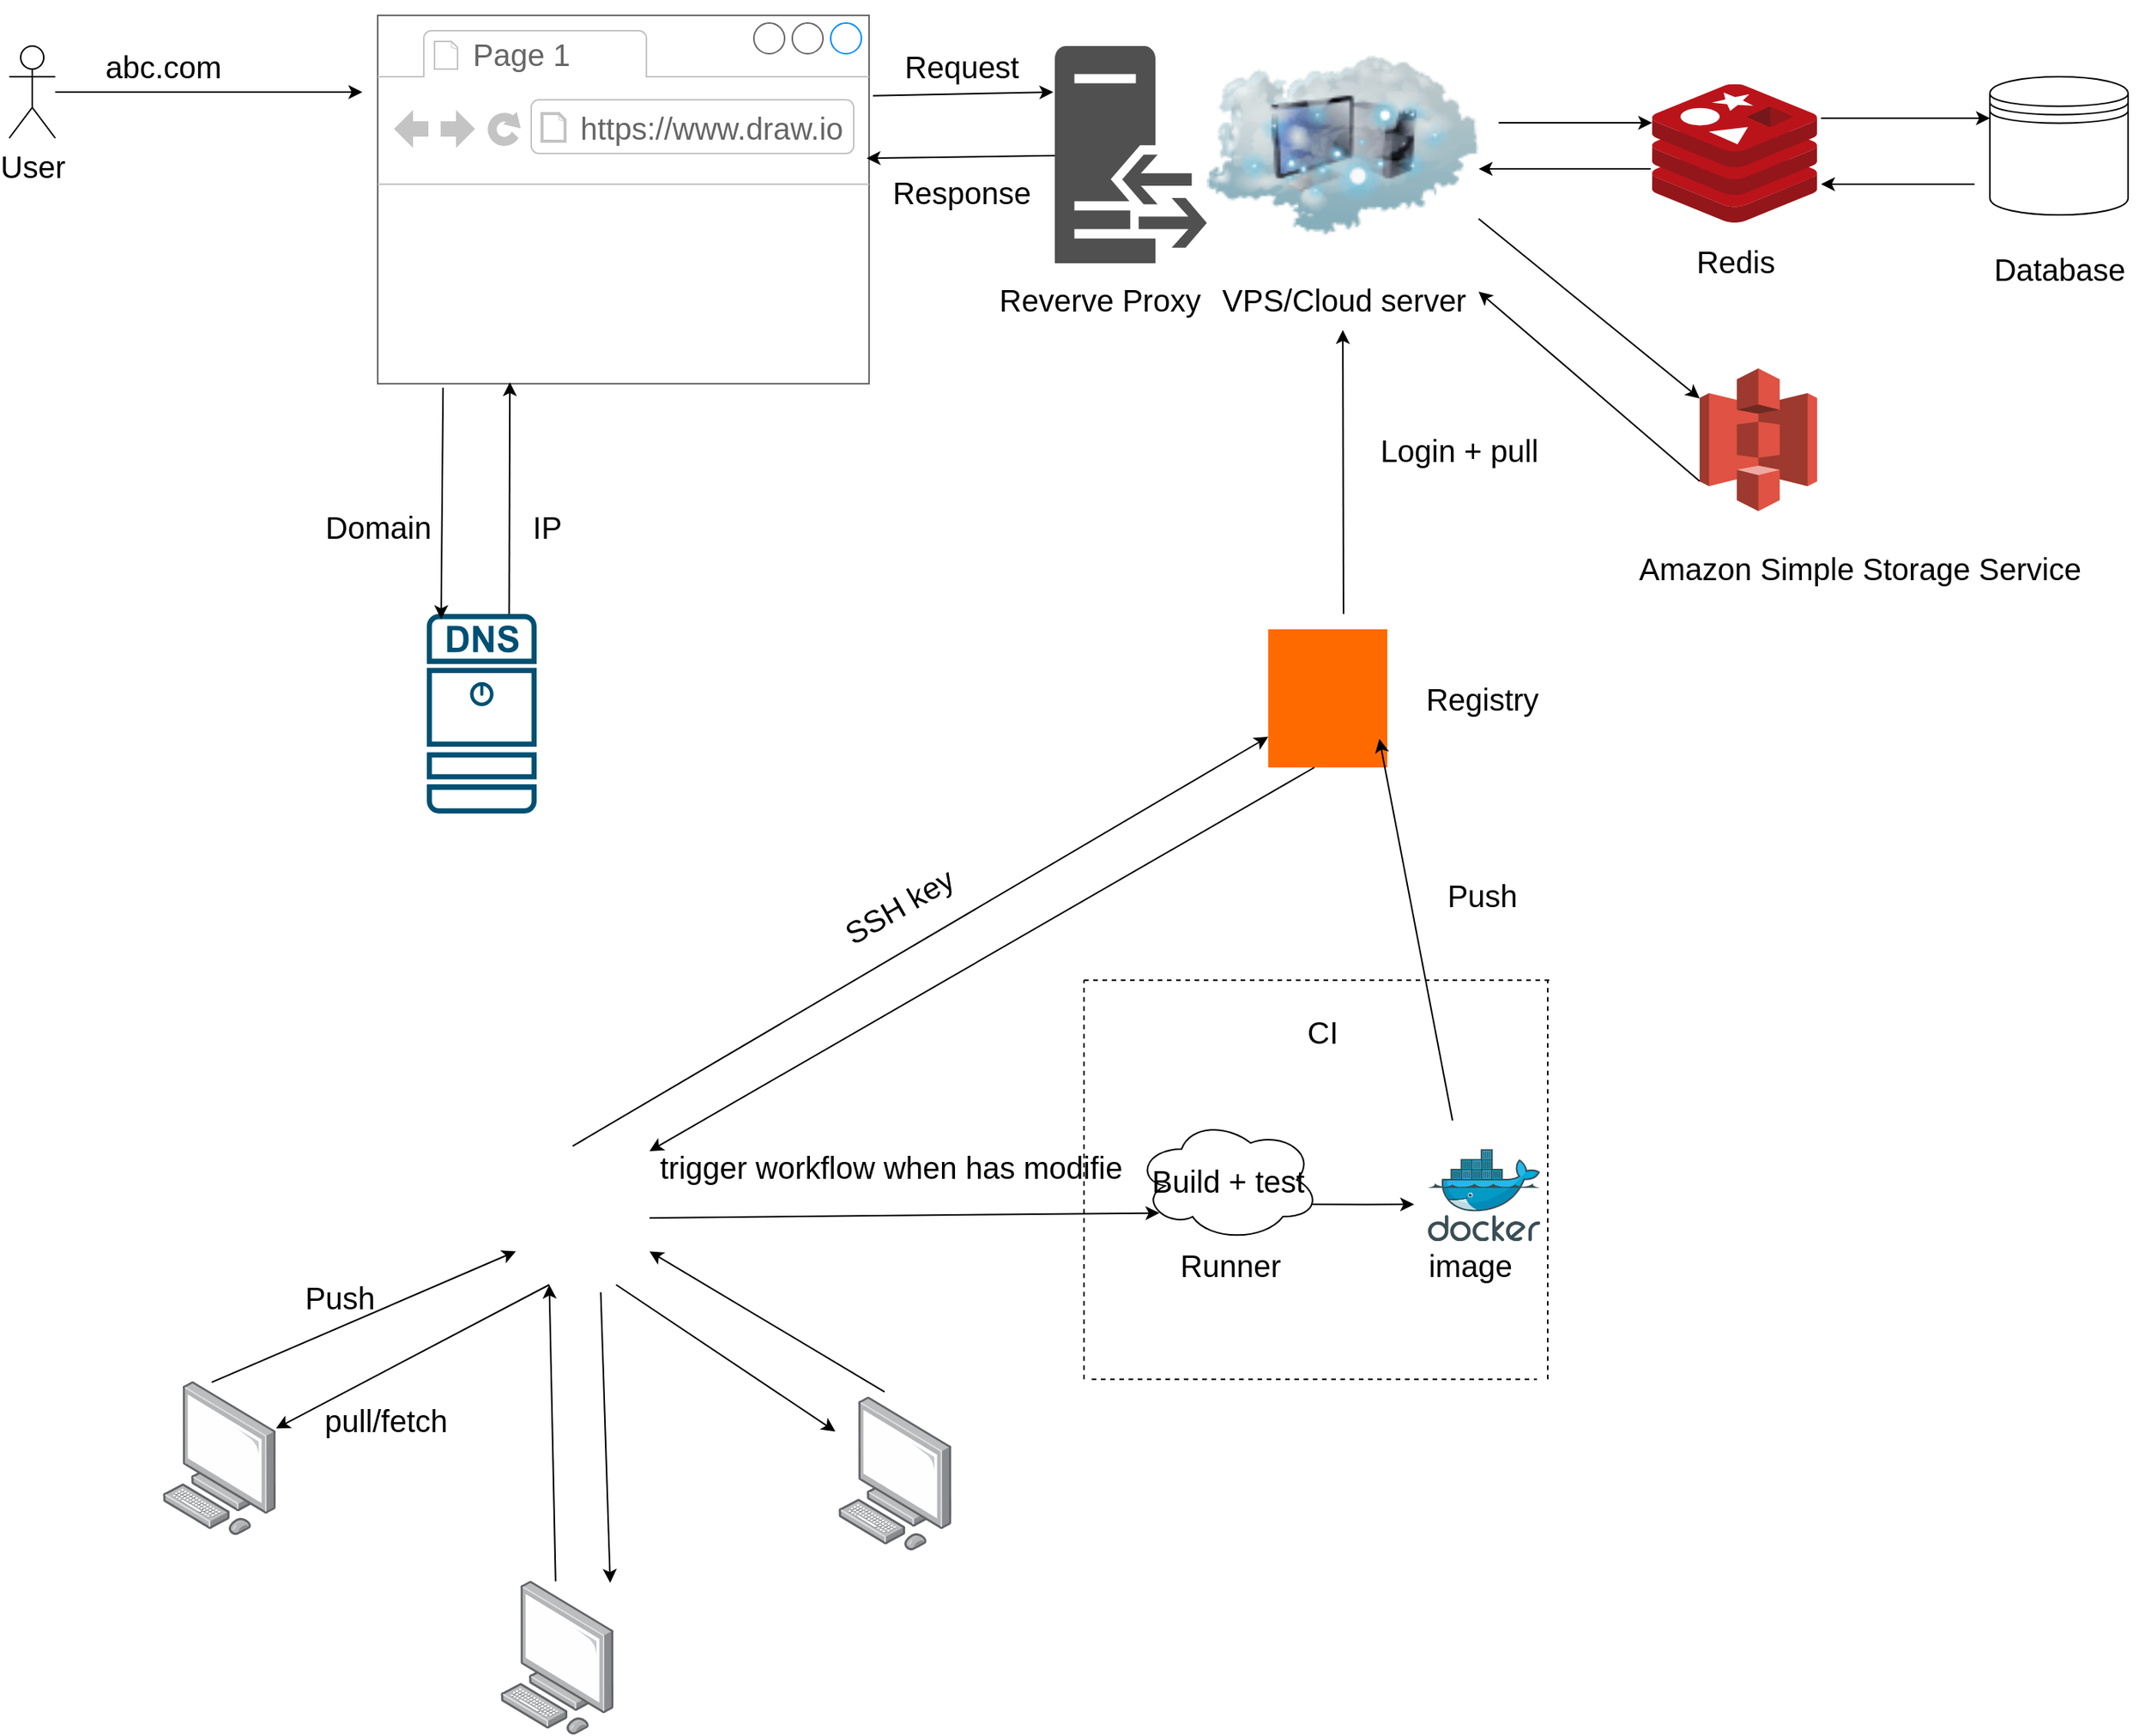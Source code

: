 <mxfile version="28.2.5">
  <diagram name="Page-1" id="d4Z6jyM8x4STPub6Q7om">
    <mxGraphModel dx="1721" dy="1171" grid="1" gridSize="10" guides="1" tooltips="1" connect="1" arrows="1" fold="1" page="1" pageScale="1" pageWidth="827" pageHeight="1169" math="0" shadow="0">
      <root>
        <mxCell id="0" />
        <mxCell id="1" parent="0" />
        <mxCell id="EvZ-vcAHkfg4g7H3SqCY-1" value="User" style="shape=umlActor;verticalLabelPosition=bottom;verticalAlign=top;html=1;outlineConnect=0;fontSize=20;" vertex="1" parent="1">
          <mxGeometry x="70" y="40" width="30" height="60" as="geometry" />
        </mxCell>
        <mxCell id="EvZ-vcAHkfg4g7H3SqCY-2" value="" style="endArrow=classic;html=1;rounded=0;fontSize=20;" edge="1" parent="1" source="EvZ-vcAHkfg4g7H3SqCY-1">
          <mxGeometry width="50" height="50" relative="1" as="geometry">
            <mxPoint x="280" y="260" as="sourcePoint" />
            <mxPoint x="300" y="70" as="targetPoint" />
          </mxGeometry>
        </mxCell>
        <mxCell id="EvZ-vcAHkfg4g7H3SqCY-3" value="" style="strokeWidth=1;shadow=0;dashed=0;align=center;html=1;shape=mxgraph.mockup.containers.browserWindow;rSize=0;strokeColor=#666666;strokeColor2=#008cff;strokeColor3=#c4c4c4;mainText=,;recursiveResize=0;fontSize=20;" vertex="1" parent="1">
          <mxGeometry x="310" y="20" width="320" height="240" as="geometry" />
        </mxCell>
        <mxCell id="EvZ-vcAHkfg4g7H3SqCY-4" value="Page 1" style="strokeWidth=1;shadow=0;dashed=0;align=center;html=1;shape=mxgraph.mockup.containers.anchor;fontSize=20;fontColor=#666666;align=left;whiteSpace=wrap;" vertex="1" parent="EvZ-vcAHkfg4g7H3SqCY-3">
          <mxGeometry x="60" y="12" width="110" height="26" as="geometry" />
        </mxCell>
        <mxCell id="EvZ-vcAHkfg4g7H3SqCY-5" value="https://www.draw.io" style="strokeWidth=1;shadow=0;dashed=0;align=center;html=1;shape=mxgraph.mockup.containers.anchor;rSize=0;fontSize=20;fontColor=#666666;align=left;" vertex="1" parent="EvZ-vcAHkfg4g7H3SqCY-3">
          <mxGeometry x="130" y="60" width="250" height="26" as="geometry" />
        </mxCell>
        <mxCell id="EvZ-vcAHkfg4g7H3SqCY-6" value="abc.com" style="text;html=1;align=center;verticalAlign=middle;resizable=0;points=[];autosize=1;strokeColor=none;fillColor=none;fontSize=20;" vertex="1" parent="1">
          <mxGeometry x="120" y="33" width="100" height="40" as="geometry" />
        </mxCell>
        <mxCell id="EvZ-vcAHkfg4g7H3SqCY-7" value="" style="sketch=0;points=[[0.015,0.015,0],[0.985,0.015,0],[0.985,0.985,0],[0.015,0.985,0],[0.25,0,0],[0.5,0,0],[0.75,0,0],[1,0.25,0],[1,0.5,0],[1,0.75,0],[0.75,1,0],[0.5,1,0],[0.25,1,0],[0,0.75,0],[0,0.5,0],[0,0.25,0]];verticalLabelPosition=bottom;html=1;verticalAlign=top;aspect=fixed;align=center;pointerEvents=1;shape=mxgraph.cisco19.dns_server;fillColor=#005073;strokeColor=none;fontSize=20;" vertex="1" parent="1">
          <mxGeometry x="342" y="410" width="71.5" height="130" as="geometry" />
        </mxCell>
        <mxCell id="EvZ-vcAHkfg4g7H3SqCY-8" value="" style="endArrow=classic;html=1;rounded=0;exitX=0.133;exitY=1.011;exitDx=0;exitDy=0;exitPerimeter=0;entryX=0.13;entryY=0.026;entryDx=0;entryDy=0;entryPerimeter=0;fontSize=20;" edge="1" parent="1" source="EvZ-vcAHkfg4g7H3SqCY-3" target="EvZ-vcAHkfg4g7H3SqCY-7">
          <mxGeometry width="50" height="50" relative="1" as="geometry">
            <mxPoint x="380" y="430" as="sourcePoint" />
            <mxPoint x="430" y="380" as="targetPoint" />
          </mxGeometry>
        </mxCell>
        <mxCell id="EvZ-vcAHkfg4g7H3SqCY-9" value="Domain" style="text;html=1;align=center;verticalAlign=middle;resizable=0;points=[];autosize=1;strokeColor=none;fillColor=none;fontSize=20;" vertex="1" parent="1">
          <mxGeometry x="265" y="333" width="90" height="40" as="geometry" />
        </mxCell>
        <mxCell id="EvZ-vcAHkfg4g7H3SqCY-10" value="" style="endArrow=classic;html=1;rounded=0;exitX=0.75;exitY=0;exitDx=0;exitDy=0;exitPerimeter=0;entryX=0.269;entryY=0.996;entryDx=0;entryDy=0;entryPerimeter=0;fontSize=20;" edge="1" parent="1" source="EvZ-vcAHkfg4g7H3SqCY-7" target="EvZ-vcAHkfg4g7H3SqCY-3">
          <mxGeometry width="50" height="50" relative="1" as="geometry">
            <mxPoint x="380" y="430" as="sourcePoint" />
            <mxPoint x="400" y="270" as="targetPoint" />
          </mxGeometry>
        </mxCell>
        <mxCell id="EvZ-vcAHkfg4g7H3SqCY-11" value="IP" style="text;html=1;align=center;verticalAlign=middle;resizable=0;points=[];autosize=1;strokeColor=none;fillColor=none;fontSize=20;" vertex="1" parent="1">
          <mxGeometry x="400" y="333" width="40" height="40" as="geometry" />
        </mxCell>
        <mxCell id="EvZ-vcAHkfg4g7H3SqCY-12" value="" style="image;html=1;image=img/lib/clip_art/networking/Cloud_Computer_128x128.png" vertex="1" parent="1">
          <mxGeometry x="850" y="10" width="177" height="190" as="geometry" />
        </mxCell>
        <mxCell id="EvZ-vcAHkfg4g7H3SqCY-13" value="" style="sketch=0;pointerEvents=1;shadow=0;dashed=0;html=1;strokeColor=none;fillColor=#505050;labelPosition=center;verticalLabelPosition=bottom;verticalAlign=top;outlineConnect=0;align=center;shape=mxgraph.office.servers.reverse_proxy;fontSize=20;" vertex="1" parent="1">
          <mxGeometry x="751" y="40" width="99" height="141.5" as="geometry" />
        </mxCell>
        <mxCell id="EvZ-vcAHkfg4g7H3SqCY-14" value="Reverve Proxy" style="text;html=1;align=center;verticalAlign=middle;resizable=0;points=[];autosize=1;strokeColor=none;fillColor=none;fontSize=20;" vertex="1" parent="1">
          <mxGeometry x="705" y="185" width="150" height="40" as="geometry" />
        </mxCell>
        <mxCell id="EvZ-vcAHkfg4g7H3SqCY-15" value="" style="endArrow=classic;html=1;rounded=0;entryX=-0.01;entryY=0.212;entryDx=0;entryDy=0;entryPerimeter=0;exitX=1.008;exitY=0.218;exitDx=0;exitDy=0;exitPerimeter=0;fontSize=20;" edge="1" parent="1" source="EvZ-vcAHkfg4g7H3SqCY-3" target="EvZ-vcAHkfg4g7H3SqCY-13">
          <mxGeometry width="50" height="50" relative="1" as="geometry">
            <mxPoint x="600" y="430" as="sourcePoint" />
            <mxPoint x="650" y="380" as="targetPoint" />
          </mxGeometry>
        </mxCell>
        <mxCell id="EvZ-vcAHkfg4g7H3SqCY-16" value="" style="endArrow=classic;html=1;rounded=0;entryX=0.995;entryY=0.388;entryDx=0;entryDy=0;entryPerimeter=0;fontSize=20;" edge="1" parent="1" source="EvZ-vcAHkfg4g7H3SqCY-13" target="EvZ-vcAHkfg4g7H3SqCY-3">
          <mxGeometry width="50" height="50" relative="1" as="geometry">
            <mxPoint x="600" y="430" as="sourcePoint" />
            <mxPoint x="650" y="380" as="targetPoint" />
          </mxGeometry>
        </mxCell>
        <mxCell id="EvZ-vcAHkfg4g7H3SqCY-17" value="Request" style="text;html=1;align=center;verticalAlign=middle;resizable=0;points=[];autosize=1;strokeColor=none;fillColor=none;fontSize=20;" vertex="1" parent="1">
          <mxGeometry x="640" y="33" width="100" height="40" as="geometry" />
        </mxCell>
        <mxCell id="EvZ-vcAHkfg4g7H3SqCY-18" value="Response" style="text;html=1;align=center;verticalAlign=middle;resizable=0;points=[];autosize=1;strokeColor=none;fillColor=none;fontSize=20;" vertex="1" parent="1">
          <mxGeometry x="635" y="115" width="110" height="40" as="geometry" />
        </mxCell>
        <mxCell id="EvZ-vcAHkfg4g7H3SqCY-19" value="VPS/Cloud server" style="text;html=1;align=center;verticalAlign=middle;resizable=0;points=[];autosize=1;strokeColor=none;fillColor=none;fontSize=20;" vertex="1" parent="1">
          <mxGeometry x="848.5" y="185" width="180" height="40" as="geometry" />
        </mxCell>
        <mxCell id="EvZ-vcAHkfg4g7H3SqCY-20" value="" style="image;points=[];aspect=fixed;html=1;align=center;shadow=0;dashed=0;image=img/lib/allied_telesis/computer_and_terminals/Personal_Computer.svg;fontSize=20;" vertex="1" parent="1">
          <mxGeometry x="170" y="910" width="73.79" height="100" as="geometry" />
        </mxCell>
        <mxCell id="EvZ-vcAHkfg4g7H3SqCY-21" value="" style="image;points=[];aspect=fixed;html=1;align=center;shadow=0;dashed=0;image=img/lib/allied_telesis/computer_and_terminals/Personal_Computer.svg;" vertex="1" parent="1">
          <mxGeometry x="390" y="1040" width="73.79" height="100" as="geometry" />
        </mxCell>
        <mxCell id="EvZ-vcAHkfg4g7H3SqCY-22" value="" style="image;points=[];aspect=fixed;html=1;align=center;shadow=0;dashed=0;image=img/lib/allied_telesis/computer_and_terminals/Personal_Computer.svg;fontSize=20;" vertex="1" parent="1">
          <mxGeometry x="610" y="920" width="73.79" height="100" as="geometry" />
        </mxCell>
        <mxCell id="EvZ-vcAHkfg4g7H3SqCY-23" value="" style="shape=image;html=1;verticalAlign=top;verticalLabelPosition=bottom;labelBackgroundColor=#ffffff;imageAspect=0;aspect=fixed;image=https://icons.diagrams.net/icon-cache1/Picons_Social-2097/github_rounded-685.svg;fontSize=20;" vertex="1" parent="1">
          <mxGeometry x="400" y="760" width="87" height="87" as="geometry" />
        </mxCell>
        <mxCell id="EvZ-vcAHkfg4g7H3SqCY-24" value="" style="endArrow=classic;html=1;rounded=0;exitX=0.432;exitY=0.006;exitDx=0;exitDy=0;exitPerimeter=0;entryX=0;entryY=0.75;entryDx=0;entryDy=0;fontSize=20;" edge="1" parent="1" source="EvZ-vcAHkfg4g7H3SqCY-20" target="EvZ-vcAHkfg4g7H3SqCY-23">
          <mxGeometry width="50" height="50" relative="1" as="geometry">
            <mxPoint x="740" y="790" as="sourcePoint" />
            <mxPoint x="790" y="740" as="targetPoint" />
          </mxGeometry>
        </mxCell>
        <mxCell id="EvZ-vcAHkfg4g7H3SqCY-25" value="" style="endArrow=classic;html=1;rounded=0;exitX=0.25;exitY=1;exitDx=0;exitDy=0;fontSize=20;" edge="1" parent="1" source="EvZ-vcAHkfg4g7H3SqCY-23" target="EvZ-vcAHkfg4g7H3SqCY-20">
          <mxGeometry width="50" height="50" relative="1" as="geometry">
            <mxPoint x="740" y="790" as="sourcePoint" />
            <mxPoint x="790" y="740" as="targetPoint" />
          </mxGeometry>
        </mxCell>
        <mxCell id="EvZ-vcAHkfg4g7H3SqCY-26" value="" style="endArrow=classic;html=1;rounded=0;exitX=0.486;exitY=0.003;exitDx=0;exitDy=0;exitPerimeter=0;entryX=0.25;entryY=1;entryDx=0;entryDy=0;fontSize=20;" edge="1" parent="1" source="EvZ-vcAHkfg4g7H3SqCY-21" target="EvZ-vcAHkfg4g7H3SqCY-23">
          <mxGeometry width="50" height="50" relative="1" as="geometry">
            <mxPoint x="740" y="790" as="sourcePoint" />
            <mxPoint x="422" y="860" as="targetPoint" />
          </mxGeometry>
        </mxCell>
        <mxCell id="EvZ-vcAHkfg4g7H3SqCY-27" value="" style="endArrow=classic;html=1;rounded=0;exitX=0.635;exitY=1.056;exitDx=0;exitDy=0;entryX=0.968;entryY=0.012;entryDx=0;entryDy=0;entryPerimeter=0;exitPerimeter=0;fontSize=20;" edge="1" parent="1" source="EvZ-vcAHkfg4g7H3SqCY-23" target="EvZ-vcAHkfg4g7H3SqCY-21">
          <mxGeometry width="50" height="50" relative="1" as="geometry">
            <mxPoint x="740" y="790" as="sourcePoint" />
            <mxPoint x="790" y="740" as="targetPoint" />
          </mxGeometry>
        </mxCell>
        <mxCell id="EvZ-vcAHkfg4g7H3SqCY-28" value="" style="endArrow=classic;html=1;rounded=0;exitX=0.408;exitY=-0.032;exitDx=0;exitDy=0;exitPerimeter=0;entryX=1;entryY=0.75;entryDx=0;entryDy=0;fontSize=20;" edge="1" parent="1" source="EvZ-vcAHkfg4g7H3SqCY-22" target="EvZ-vcAHkfg4g7H3SqCY-23">
          <mxGeometry width="50" height="50" relative="1" as="geometry">
            <mxPoint x="740" y="790" as="sourcePoint" />
            <mxPoint x="790" y="740" as="targetPoint" />
          </mxGeometry>
        </mxCell>
        <mxCell id="EvZ-vcAHkfg4g7H3SqCY-29" value="" style="endArrow=classic;html=1;rounded=0;exitX=0.75;exitY=1;exitDx=0;exitDy=0;entryX=-0.026;entryY=0.226;entryDx=0;entryDy=0;entryPerimeter=0;fontSize=20;" edge="1" parent="1" source="EvZ-vcAHkfg4g7H3SqCY-23" target="EvZ-vcAHkfg4g7H3SqCY-22">
          <mxGeometry width="50" height="50" relative="1" as="geometry">
            <mxPoint x="740" y="790" as="sourcePoint" />
            <mxPoint x="790" y="740" as="targetPoint" />
          </mxGeometry>
        </mxCell>
        <mxCell id="EvZ-vcAHkfg4g7H3SqCY-30" value="Push" style="text;html=1;align=center;verticalAlign=middle;resizable=0;points=[];autosize=1;strokeColor=none;fillColor=none;fontSize=20;" vertex="1" parent="1">
          <mxGeometry x="250" y="835" width="70" height="40" as="geometry" />
        </mxCell>
        <mxCell id="EvZ-vcAHkfg4g7H3SqCY-31" value="pull/fetch" style="text;html=1;align=center;verticalAlign=middle;resizable=0;points=[];autosize=1;strokeColor=none;fillColor=none;fontSize=20;" vertex="1" parent="1">
          <mxGeometry x="265" y="915" width="100" height="40" as="geometry" />
        </mxCell>
        <mxCell id="EvZ-vcAHkfg4g7H3SqCY-43" style="edgeStyle=orthogonalEdgeStyle;rounded=0;orthogonalLoop=1;jettySize=auto;html=1;exitX=0.96;exitY=0.7;exitDx=0;exitDy=0;exitPerimeter=0;fontSize=20;" edge="1" parent="1" source="EvZ-vcAHkfg4g7H3SqCY-32">
          <mxGeometry relative="1" as="geometry">
            <mxPoint x="985" y="794.67" as="targetPoint" />
          </mxGeometry>
        </mxCell>
        <mxCell id="EvZ-vcAHkfg4g7H3SqCY-32" value="Build + test" style="ellipse;shape=cloud;whiteSpace=wrap;html=1;fontSize=20;" vertex="1" parent="1">
          <mxGeometry x="803.5" y="738.67" width="120" height="80" as="geometry" />
        </mxCell>
        <mxCell id="EvZ-vcAHkfg4g7H3SqCY-33" value="" style="endArrow=classic;html=1;rounded=0;exitX=1;exitY=0.5;exitDx=0;exitDy=0;entryX=0.13;entryY=0.77;entryDx=0;entryDy=0;entryPerimeter=0;fontSize=20;" edge="1" parent="1" source="EvZ-vcAHkfg4g7H3SqCY-23" target="EvZ-vcAHkfg4g7H3SqCY-32">
          <mxGeometry width="50" height="50" relative="1" as="geometry">
            <mxPoint x="740" y="660" as="sourcePoint" />
            <mxPoint x="790" y="610" as="targetPoint" />
          </mxGeometry>
        </mxCell>
        <mxCell id="EvZ-vcAHkfg4g7H3SqCY-34" value="trigger workflow when has modifie" style="text;html=1;align=center;verticalAlign=middle;resizable=0;points=[];autosize=1;strokeColor=none;fillColor=none;fontSize=20;" vertex="1" parent="1">
          <mxGeometry x="483.5" y="750" width="320" height="40" as="geometry" />
        </mxCell>
        <mxCell id="EvZ-vcAHkfg4g7H3SqCY-35" value="Runner" style="text;html=1;align=center;verticalAlign=middle;resizable=0;points=[];autosize=1;strokeColor=none;fillColor=none;fontSize=20;" vertex="1" parent="1">
          <mxGeometry x="820" y="813.67" width="90" height="40" as="geometry" />
        </mxCell>
        <mxCell id="EvZ-vcAHkfg4g7H3SqCY-36" value="" style="endArrow=none;dashed=1;html=1;rounded=0;fontSize=20;" edge="1" parent="1">
          <mxGeometry width="50" height="50" relative="1" as="geometry">
            <mxPoint x="770" y="908.67" as="sourcePoint" />
            <mxPoint x="770" y="648.67" as="targetPoint" />
          </mxGeometry>
        </mxCell>
        <mxCell id="EvZ-vcAHkfg4g7H3SqCY-37" value="" style="endArrow=none;dashed=1;html=1;rounded=0;fontSize=20;" edge="1" parent="1">
          <mxGeometry width="50" height="50" relative="1" as="geometry">
            <mxPoint x="770" y="648.67" as="sourcePoint" />
            <mxPoint x="1075" y="648.67" as="targetPoint" />
          </mxGeometry>
        </mxCell>
        <mxCell id="EvZ-vcAHkfg4g7H3SqCY-38" value="" style="points=[];aspect=fixed;html=1;align=center;shadow=0;dashed=0;fillColor=#FF6A00;strokeColor=none;shape=mxgraph.alibaba_cloud.acr_cloud_container_registry;fontSize=20;" vertex="1" parent="1">
          <mxGeometry x="890" y="420" width="77.55" height="90" as="geometry" />
        </mxCell>
        <mxCell id="EvZ-vcAHkfg4g7H3SqCY-39" value="Registry" style="text;html=1;align=center;verticalAlign=middle;resizable=0;points=[];autosize=1;strokeColor=none;fillColor=none;fontSize=20;" vertex="1" parent="1">
          <mxGeometry x="979" y="445" width="100" height="40" as="geometry" />
        </mxCell>
        <mxCell id="EvZ-vcAHkfg4g7H3SqCY-40" value="" style="endArrow=classic;html=1;rounded=0;exitX=0.425;exitY=-0.038;exitDx=0;exitDy=0;exitPerimeter=0;entryX=0;entryY=0.778;entryDx=0;entryDy=0;entryPerimeter=0;fontSize=20;" edge="1" parent="1" source="EvZ-vcAHkfg4g7H3SqCY-23" target="EvZ-vcAHkfg4g7H3SqCY-38">
          <mxGeometry width="50" height="50" relative="1" as="geometry">
            <mxPoint x="970" y="560" as="sourcePoint" />
            <mxPoint x="1020" y="510" as="targetPoint" />
          </mxGeometry>
        </mxCell>
        <mxCell id="EvZ-vcAHkfg4g7H3SqCY-41" value="" style="endArrow=classic;html=1;rounded=0;entryX=1;entryY=0;entryDx=0;entryDy=0;exitX=0.387;exitY=1;exitDx=0;exitDy=0;exitPerimeter=0;fontSize=20;" edge="1" parent="1" source="EvZ-vcAHkfg4g7H3SqCY-38" target="EvZ-vcAHkfg4g7H3SqCY-23">
          <mxGeometry width="50" height="50" relative="1" as="geometry">
            <mxPoint x="970" y="560" as="sourcePoint" />
            <mxPoint x="1020" y="510" as="targetPoint" />
          </mxGeometry>
        </mxCell>
        <mxCell id="EvZ-vcAHkfg4g7H3SqCY-42" value="SSH key" style="text;html=1;align=center;verticalAlign=middle;resizable=0;points=[];autosize=1;strokeColor=none;fillColor=none;rotation=-30;fontSize=20;" vertex="1" parent="1">
          <mxGeometry x="598.79" y="580" width="100" height="40" as="geometry" />
        </mxCell>
        <mxCell id="EvZ-vcAHkfg4g7H3SqCY-44" value="" style="image;sketch=0;aspect=fixed;html=1;points=[];align=center;fontSize=20;image=img/lib/mscae/Docker.svg;" vertex="1" parent="1">
          <mxGeometry x="994" y="758.67" width="73.18" height="60" as="geometry" />
        </mxCell>
        <mxCell id="EvZ-vcAHkfg4g7H3SqCY-45" value="image&amp;nbsp;" style="text;html=1;align=center;verticalAlign=middle;resizable=0;points=[];autosize=1;strokeColor=none;fillColor=none;fontSize=20;" vertex="1" parent="1">
          <mxGeometry x="984" y="813.67" width="80" height="40" as="geometry" />
        </mxCell>
        <mxCell id="EvZ-vcAHkfg4g7H3SqCY-46" value="" style="endArrow=none;dashed=1;html=1;rounded=0;fontSize=20;" edge="1" parent="1">
          <mxGeometry width="50" height="50" relative="1" as="geometry">
            <mxPoint x="1072" y="908.67" as="sourcePoint" />
            <mxPoint x="1072" y="648.67" as="targetPoint" />
          </mxGeometry>
        </mxCell>
        <mxCell id="EvZ-vcAHkfg4g7H3SqCY-47" value="" style="endArrow=none;dashed=1;html=1;rounded=0;fontSize=20;" edge="1" parent="1">
          <mxGeometry width="50" height="50" relative="1" as="geometry">
            <mxPoint x="775" y="908.67" as="sourcePoint" />
            <mxPoint x="1065" y="908.67" as="targetPoint" />
          </mxGeometry>
        </mxCell>
        <mxCell id="EvZ-vcAHkfg4g7H3SqCY-48" value="CI" style="text;html=1;align=center;verticalAlign=middle;resizable=0;points=[];autosize=1;strokeColor=none;fillColor=none;fontSize=20;" vertex="1" parent="1">
          <mxGeometry x="905" y="661.67" width="40" height="40" as="geometry" />
        </mxCell>
        <mxCell id="EvZ-vcAHkfg4g7H3SqCY-50" value="" style="endArrow=classic;html=1;rounded=0;entryX=0.933;entryY=0.793;entryDx=0;entryDy=0;entryPerimeter=0;fontSize=20;" edge="1" parent="1" target="EvZ-vcAHkfg4g7H3SqCY-38">
          <mxGeometry width="50" height="50" relative="1" as="geometry">
            <mxPoint x="1010" y="740" as="sourcePoint" />
            <mxPoint x="950" y="770" as="targetPoint" />
          </mxGeometry>
        </mxCell>
        <mxCell id="EvZ-vcAHkfg4g7H3SqCY-51" value="Push" style="text;html=1;align=center;verticalAlign=middle;resizable=0;points=[];autosize=1;strokeColor=none;fillColor=none;fontSize=20;" vertex="1" parent="1">
          <mxGeometry x="994" y="573" width="70" height="40" as="geometry" />
        </mxCell>
        <mxCell id="EvZ-vcAHkfg4g7H3SqCY-52" value="" style="endArrow=classic;html=1;rounded=0;fontSize=20;" edge="1" parent="1" target="EvZ-vcAHkfg4g7H3SqCY-19">
          <mxGeometry width="50" height="50" relative="1" as="geometry">
            <mxPoint x="939" y="410" as="sourcePoint" />
            <mxPoint x="950" y="410" as="targetPoint" />
          </mxGeometry>
        </mxCell>
        <mxCell id="EvZ-vcAHkfg4g7H3SqCY-53" value="Login + pull" style="text;html=1;align=center;verticalAlign=middle;resizable=0;points=[];autosize=1;strokeColor=none;fillColor=none;fontSize=20;" vertex="1" parent="1">
          <mxGeometry x="949" y="283" width="130" height="40" as="geometry" />
        </mxCell>
        <mxCell id="EvZ-vcAHkfg4g7H3SqCY-61" value="" style="outlineConnect=0;dashed=0;verticalLabelPosition=bottom;verticalAlign=top;align=center;html=1;shape=mxgraph.aws3.s3;fillColor=#E05243;gradientColor=none;fontSize=20;" vertex="1" parent="1">
          <mxGeometry x="1170.94" y="250" width="76.5" height="93" as="geometry" />
        </mxCell>
        <mxCell id="EvZ-vcAHkfg4g7H3SqCY-62" value="" style="image;sketch=0;aspect=fixed;html=1;points=[];align=center;fontSize=20;image=img/lib/mscae/Cache_Redis_Product.svg;" vertex="1" parent="1">
          <mxGeometry x="1140" y="64.75" width="107.44" height="90.25" as="geometry" />
        </mxCell>
        <mxCell id="EvZ-vcAHkfg4g7H3SqCY-63" value="Amazon Simple Storage Service" style="text;html=1;align=center;verticalAlign=middle;resizable=0;points=[];autosize=1;strokeColor=none;fillColor=none;fontSize=20;" vertex="1" parent="1">
          <mxGeometry x="1120" y="360" width="310" height="40" as="geometry" />
        </mxCell>
        <mxCell id="EvZ-vcAHkfg4g7H3SqCY-64" value="Redis" style="text;html=1;align=center;verticalAlign=middle;resizable=0;points=[];autosize=1;strokeColor=none;fillColor=none;fontSize=20;" vertex="1" parent="1">
          <mxGeometry x="1158.72" y="160" width="70" height="40" as="geometry" />
        </mxCell>
        <mxCell id="EvZ-vcAHkfg4g7H3SqCY-66" value="" style="endArrow=classic;html=1;rounded=0;entryX=0;entryY=0.28;entryDx=0;entryDy=0;entryPerimeter=0;fontSize=20;" edge="1" parent="1" target="EvZ-vcAHkfg4g7H3SqCY-62">
          <mxGeometry width="50" height="50" relative="1" as="geometry">
            <mxPoint x="1040" y="90" as="sourcePoint" />
            <mxPoint x="850" y="490" as="targetPoint" />
          </mxGeometry>
        </mxCell>
        <mxCell id="EvZ-vcAHkfg4g7H3SqCY-69" value="" style="endArrow=classic;html=1;rounded=0;entryX=1;entryY=0.579;entryDx=0;entryDy=0;entryPerimeter=0;fontSize=20;" edge="1" parent="1" target="EvZ-vcAHkfg4g7H3SqCY-12">
          <mxGeometry width="50" height="50" relative="1" as="geometry">
            <mxPoint x="1139" y="120" as="sourcePoint" />
            <mxPoint x="850" y="490" as="targetPoint" />
          </mxGeometry>
        </mxCell>
        <mxCell id="EvZ-vcAHkfg4g7H3SqCY-70" value="" style="shape=datastore;whiteSpace=wrap;html=1;fontSize=20;" vertex="1" parent="1">
          <mxGeometry x="1360" y="60" width="90" height="90" as="geometry" />
        </mxCell>
        <mxCell id="EvZ-vcAHkfg4g7H3SqCY-71" value="Database" style="text;html=1;align=center;verticalAlign=middle;resizable=0;points=[];autosize=1;strokeColor=none;fillColor=none;fontSize=20;" vertex="1" parent="1">
          <mxGeometry x="1350" y="165" width="110" height="40" as="geometry" />
        </mxCell>
        <mxCell id="EvZ-vcAHkfg4g7H3SqCY-72" value="" style="endArrow=classic;html=1;rounded=0;entryX=0;entryY=0.21;entryDx=0;entryDy=0;entryPerimeter=0;exitX=1;exitY=0.75;exitDx=0;exitDy=0;fontSize=20;" edge="1" parent="1" source="EvZ-vcAHkfg4g7H3SqCY-12" target="EvZ-vcAHkfg4g7H3SqCY-61">
          <mxGeometry width="50" height="50" relative="1" as="geometry">
            <mxPoint x="690" y="550" as="sourcePoint" />
            <mxPoint x="740" y="500" as="targetPoint" />
          </mxGeometry>
        </mxCell>
        <mxCell id="EvZ-vcAHkfg4g7H3SqCY-73" value="" style="endArrow=classic;html=1;rounded=0;entryX=1;entryY=1;entryDx=0;entryDy=0;exitX=0;exitY=0.79;exitDx=0;exitDy=0;exitPerimeter=0;fontSize=20;" edge="1" parent="1" source="EvZ-vcAHkfg4g7H3SqCY-61" target="EvZ-vcAHkfg4g7H3SqCY-12">
          <mxGeometry width="50" height="50" relative="1" as="geometry">
            <mxPoint x="690" y="550" as="sourcePoint" />
            <mxPoint x="740" y="500" as="targetPoint" />
          </mxGeometry>
        </mxCell>
        <mxCell id="EvZ-vcAHkfg4g7H3SqCY-74" value="" style="endArrow=classic;html=1;rounded=0;entryX=0;entryY=0.3;entryDx=0;entryDy=0;fontSize=20;" edge="1" parent="1" target="EvZ-vcAHkfg4g7H3SqCY-70">
          <mxGeometry width="50" height="50" relative="1" as="geometry">
            <mxPoint x="1250" y="87" as="sourcePoint" />
            <mxPoint x="740" y="500" as="targetPoint" />
          </mxGeometry>
        </mxCell>
        <mxCell id="EvZ-vcAHkfg4g7H3SqCY-75" value="" style="endArrow=classic;html=1;rounded=0;fontSize=20;" edge="1" parent="1">
          <mxGeometry width="50" height="50" relative="1" as="geometry">
            <mxPoint x="1350" y="130" as="sourcePoint" />
            <mxPoint x="1250" y="130" as="targetPoint" />
          </mxGeometry>
        </mxCell>
      </root>
    </mxGraphModel>
  </diagram>
</mxfile>
